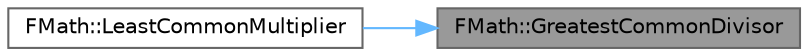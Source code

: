 digraph "FMath::GreatestCommonDivisor"
{
 // INTERACTIVE_SVG=YES
 // LATEX_PDF_SIZE
  bgcolor="transparent";
  edge [fontname=Helvetica,fontsize=10,labelfontname=Helvetica,labelfontsize=10];
  node [fontname=Helvetica,fontsize=10,shape=box,height=0.2,width=0.4];
  rankdir="RL";
  Node1 [id="Node000001",label="FMath::GreatestCommonDivisor",height=0.2,width=0.4,color="gray40", fillcolor="grey60", style="filled", fontcolor="black",tooltip=" "];
  Node1 -> Node2 [id="edge1_Node000001_Node000002",dir="back",color="steelblue1",style="solid",tooltip=" "];
  Node2 [id="Node000002",label="FMath::LeastCommonMultiplier",height=0.2,width=0.4,color="grey40", fillcolor="white", style="filled",URL="$dc/d20/structFMath.html#a5b0123b41450ff02e242d87dee031ce9",tooltip=" "];
}
